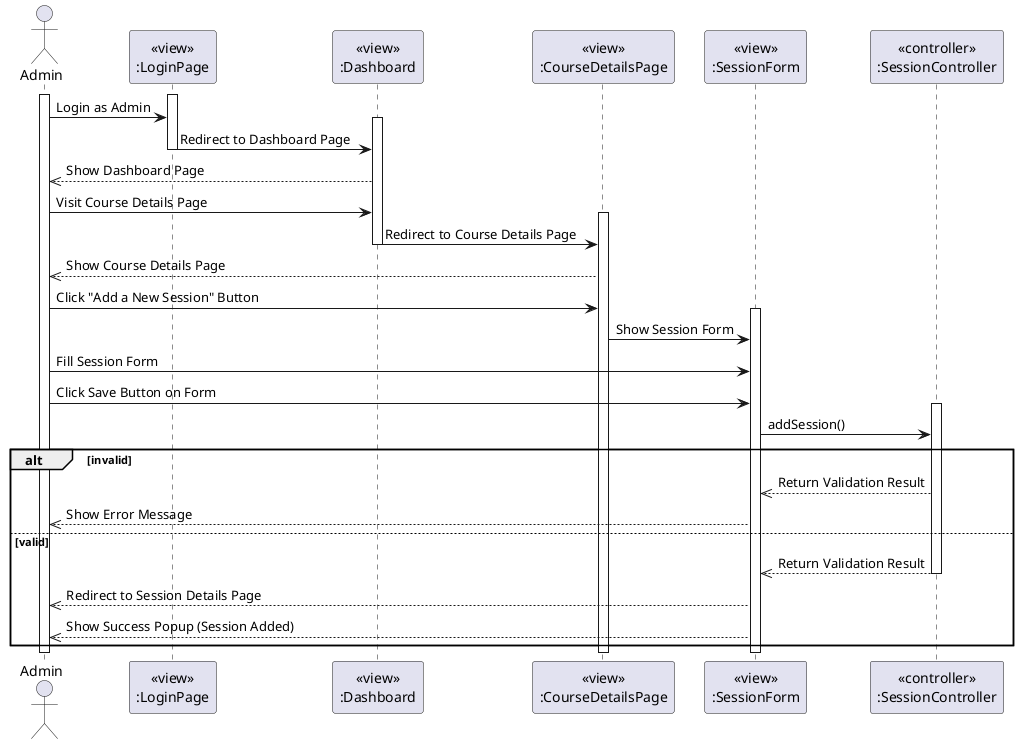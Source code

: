 @startuml AddSession
actor Admin
participant LoginPageView [
  <<view>>
  :LoginPage
]

participant DashboardView [
  <<view>>
  :Dashboard
]

participant CourseDetailsView [
  <<view>>
  :CourseDetailsPage
]

participant SessionFormView [
  <<view>>
  :SessionForm
]

participant SessionController [
  <<controller>>
  :SessionController
]

activate Admin
activate LoginPageView
Admin -> LoginPageView: Login as Admin
activate DashboardView
LoginPageView -> DashboardView: Redirect to Dashboard Page
deactivate LoginPageView

DashboardView -->> Admin: Show Dashboard Page

Admin -> DashboardView: Visit Course Details Page
activate CourseDetailsView
DashboardView -> CourseDetailsView: Redirect to Course Details Page
deactivate DashboardView

CourseDetailsView -->> Admin: Show Course Details Page

Admin -> CourseDetailsView: Click "Add a New Session" Button
activate SessionFormView
CourseDetailsView -> SessionFormView: Show Session Form

Admin -> SessionFormView: Fill Session Form
Admin -> SessionFormView: Click Save Button on Form

activate SessionController
SessionFormView -> SessionController: addSession()
alt invalid
    SessionController -->> SessionFormView: Return Validation Result
    SessionFormView -->> Admin: Show Error Message
else valid
    SessionController -->> SessionFormView: Return Validation Result
    deactivate SessionController

    SessionFormView -->> Admin: Redirect to Session Details Page
    SessionFormView -->> Admin: Show Success Popup (Session Added)
end

deactivate Admin
deactivate CourseDetailsView
deactivate SessionFormView
@enduml
